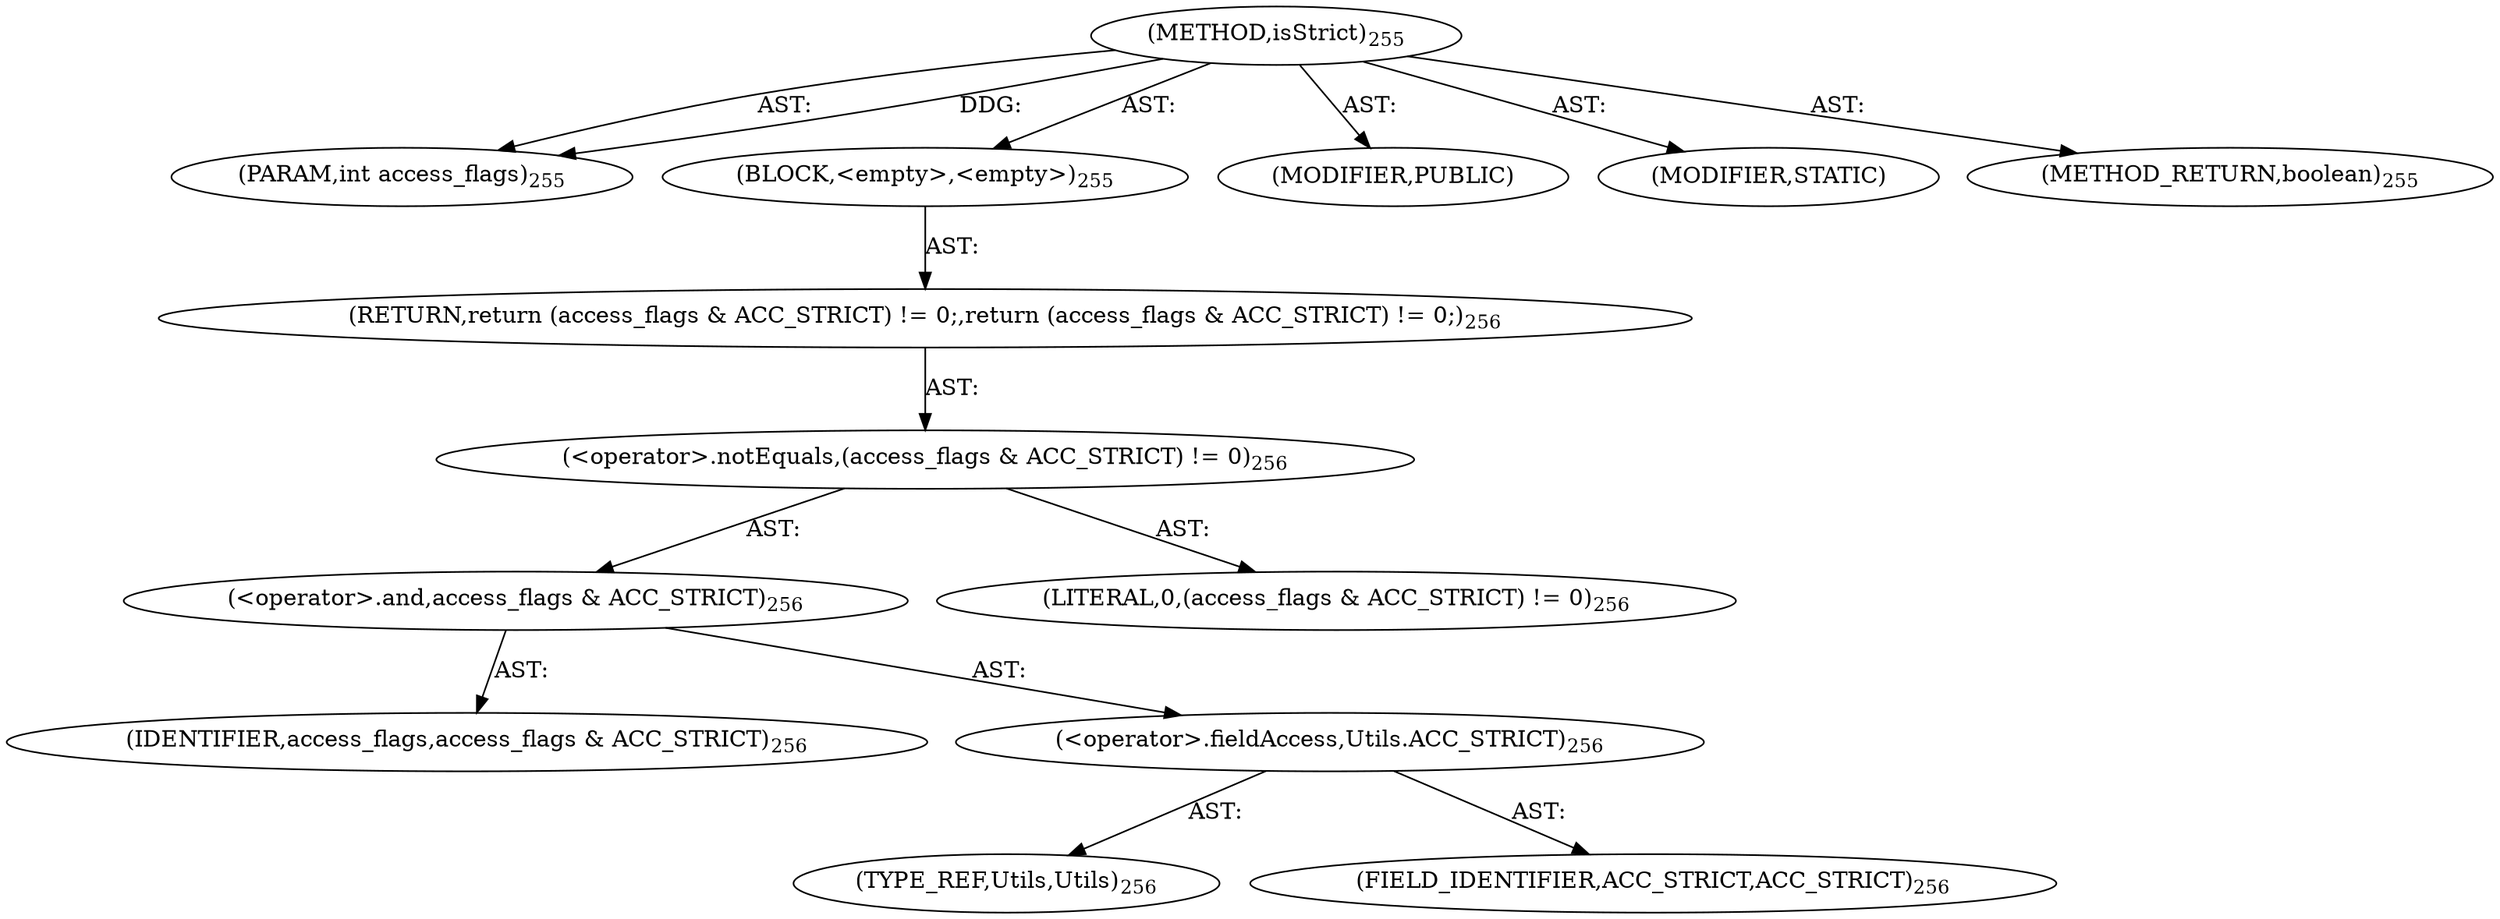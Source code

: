digraph "isStrict" {  
"111669149706" [label = <(METHOD,isStrict)<SUB>255</SUB>> ]
"115964117005" [label = <(PARAM,int access_flags)<SUB>255</SUB>> ]
"25769803802" [label = <(BLOCK,&lt;empty&gt;,&lt;empty&gt;)<SUB>255</SUB>> ]
"146028888073" [label = <(RETURN,return (access_flags &amp; ACC_STRICT) != 0;,return (access_flags &amp; ACC_STRICT) != 0;)<SUB>256</SUB>> ]
"30064771156" [label = <(&lt;operator&gt;.notEquals,(access_flags &amp; ACC_STRICT) != 0)<SUB>256</SUB>> ]
"30064771157" [label = <(&lt;operator&gt;.and,access_flags &amp; ACC_STRICT)<SUB>256</SUB>> ]
"68719476810" [label = <(IDENTIFIER,access_flags,access_flags &amp; ACC_STRICT)<SUB>256</SUB>> ]
"30064771158" [label = <(&lt;operator&gt;.fieldAccess,Utils.ACC_STRICT)<SUB>256</SUB>> ]
"180388626437" [label = <(TYPE_REF,Utils,Utils)<SUB>256</SUB>> ]
"55834574852" [label = <(FIELD_IDENTIFIER,ACC_STRICT,ACC_STRICT)<SUB>256</SUB>> ]
"90194313253" [label = <(LITERAL,0,(access_flags &amp; ACC_STRICT) != 0)<SUB>256</SUB>> ]
"133143986222" [label = <(MODIFIER,PUBLIC)> ]
"133143986223" [label = <(MODIFIER,STATIC)> ]
"128849018890" [label = <(METHOD_RETURN,boolean)<SUB>255</SUB>> ]
  "111669149706" -> "115964117005"  [ label = "AST: "] 
  "111669149706" -> "25769803802"  [ label = "AST: "] 
  "111669149706" -> "133143986222"  [ label = "AST: "] 
  "111669149706" -> "133143986223"  [ label = "AST: "] 
  "111669149706" -> "128849018890"  [ label = "AST: "] 
  "25769803802" -> "146028888073"  [ label = "AST: "] 
  "146028888073" -> "30064771156"  [ label = "AST: "] 
  "30064771156" -> "30064771157"  [ label = "AST: "] 
  "30064771156" -> "90194313253"  [ label = "AST: "] 
  "30064771157" -> "68719476810"  [ label = "AST: "] 
  "30064771157" -> "30064771158"  [ label = "AST: "] 
  "30064771158" -> "180388626437"  [ label = "AST: "] 
  "30064771158" -> "55834574852"  [ label = "AST: "] 
  "111669149706" -> "115964117005"  [ label = "DDG: "] 
}
